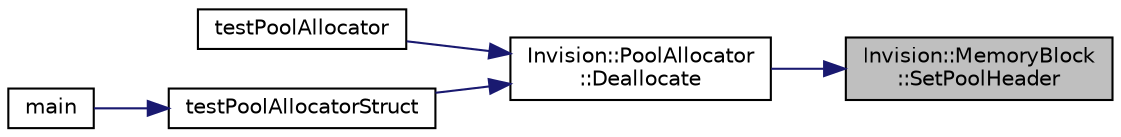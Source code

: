 digraph "Invision::MemoryBlock::SetPoolHeader"
{
 // LATEX_PDF_SIZE
  edge [fontname="Helvetica",fontsize="10",labelfontname="Helvetica",labelfontsize="10"];
  node [fontname="Helvetica",fontsize="10",shape=record];
  rankdir="RL";
  Node1 [label="Invision::MemoryBlock\l::SetPoolHeader",height=0.2,width=0.4,color="black", fillcolor="grey75", style="filled", fontcolor="black",tooltip=" "];
  Node1 -> Node2 [dir="back",color="midnightblue",fontsize="10",style="solid"];
  Node2 [label="Invision::PoolAllocator\l::Deallocate",height=0.2,width=0.4,color="black", fillcolor="white", style="filled",URL="$class_invision_1_1_pool_allocator.html#a125aab7d417595865f4220dffb25ebaf",tooltip=" "];
  Node2 -> Node3 [dir="back",color="midnightblue",fontsize="10",style="solid"];
  Node3 [label="testPoolAllocator",height=0.2,width=0.4,color="black", fillcolor="white", style="filled",URL="$sandbox_console_2main_8cpp.html#a38e4741a6c5bca0f8c46048293b2e41e",tooltip=" "];
  Node2 -> Node4 [dir="back",color="midnightblue",fontsize="10",style="solid"];
  Node4 [label="testPoolAllocatorStruct",height=0.2,width=0.4,color="black", fillcolor="white", style="filled",URL="$sandbox_console_2main_8cpp.html#abf52408eadbc6bc847d5d224ae15a5ba",tooltip=" "];
  Node4 -> Node5 [dir="back",color="midnightblue",fontsize="10",style="solid"];
  Node5 [label="main",height=0.2,width=0.4,color="black", fillcolor="white", style="filled",URL="$sandbox_console_2main_8cpp.html#ae66f6b31b5ad750f1fe042a706a4e3d4",tooltip=" "];
}
